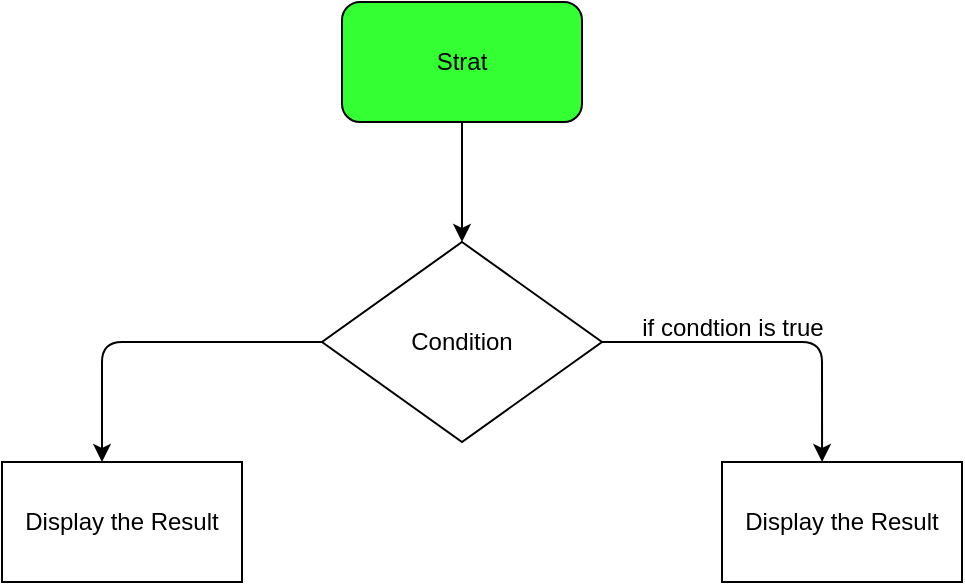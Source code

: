 <mxfile>
    <diagram id="qPRtxUU6C6yx9xtX_V3p" name="Page-1">
        <mxGraphModel dx="1923" dy="405" grid="1" gridSize="10" guides="1" tooltips="1" connect="1" arrows="1" fold="1" page="1" pageScale="1" pageWidth="850" pageHeight="1100" math="0" shadow="0">
            <root>
                <mxCell id="0"/>
                <mxCell id="1" parent="0"/>
                <mxCell id="2" value="Strat" style="rounded=1;whiteSpace=wrap;html=1;fillColor=#33FF33;" vertex="1" parent="1">
                    <mxGeometry x="160" y="10" width="120" height="60" as="geometry"/>
                </mxCell>
                <mxCell id="3" value="" style="endArrow=classic;html=1;" edge="1" parent="1">
                    <mxGeometry width="50" height="50" relative="1" as="geometry">
                        <mxPoint x="220" y="70" as="sourcePoint"/>
                        <mxPoint x="220" y="130" as="targetPoint"/>
                        <Array as="points">
                            <mxPoint x="220" y="120"/>
                        </Array>
                    </mxGeometry>
                </mxCell>
                <mxCell id="4" value="Condition" style="rhombus;whiteSpace=wrap;html=1;" vertex="1" parent="1">
                    <mxGeometry x="150" y="130" width="140" height="100" as="geometry"/>
                </mxCell>
                <mxCell id="5" value="" style="endArrow=classic;html=1;entryX=0.417;entryY=0;entryDx=0;entryDy=0;entryPerimeter=0;" edge="1" parent="1" target="8">
                    <mxGeometry width="50" height="50" relative="1" as="geometry">
                        <mxPoint x="290" y="180" as="sourcePoint"/>
                        <mxPoint x="580" y="180" as="targetPoint"/>
                        <Array as="points">
                            <mxPoint x="400" y="180"/>
                        </Array>
                    </mxGeometry>
                </mxCell>
                <mxCell id="6" value="if condtion is true" style="text;html=1;align=center;verticalAlign=middle;resizable=0;points=[];autosize=1;strokeColor=none;fillColor=none;" vertex="1" parent="1">
                    <mxGeometry x="300" y="158" width="110" height="30" as="geometry"/>
                </mxCell>
                <mxCell id="8" value="Display the Result" style="rounded=0;whiteSpace=wrap;html=1;" vertex="1" parent="1">
                    <mxGeometry x="350" y="240" width="120" height="60" as="geometry"/>
                </mxCell>
                <mxCell id="9" value="" style="endArrow=classic;html=1;" edge="1" parent="1">
                    <mxGeometry width="50" height="50" relative="1" as="geometry">
                        <mxPoint x="150" y="180" as="sourcePoint"/>
                        <mxPoint x="40" y="240" as="targetPoint"/>
                        <Array as="points">
                            <mxPoint x="40" y="180"/>
                        </Array>
                    </mxGeometry>
                </mxCell>
                <mxCell id="10" value="Display the Result" style="rounded=0;whiteSpace=wrap;html=1;" vertex="1" parent="1">
                    <mxGeometry x="-10" y="240" width="120" height="60" as="geometry"/>
                </mxCell>
            </root>
        </mxGraphModel>
    </diagram>
</mxfile>